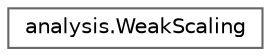digraph "Graphical Class Hierarchy"
{
 // LATEX_PDF_SIZE
  bgcolor="transparent";
  edge [fontname=Helvetica,fontsize=10,labelfontname=Helvetica,labelfontsize=10];
  node [fontname=Helvetica,fontsize=10,shape=box,height=0.2,width=0.4];
  rankdir="LR";
  Node0 [id="Node000000",label="analysis.WeakScaling",height=0.2,width=0.4,color="grey40", fillcolor="white", style="filled",URL="$classanalysis_1_1WeakScaling.html",tooltip=" "];
}
